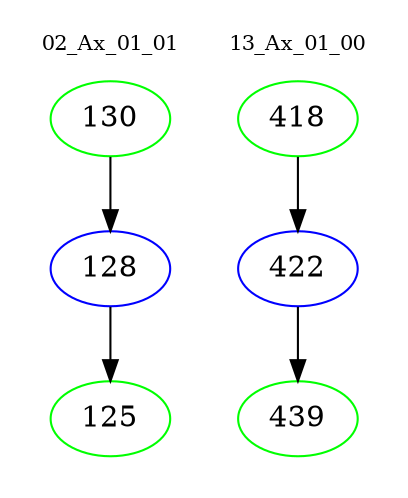 digraph{
subgraph cluster_0 {
color = white
label = "02_Ax_01_01";
fontsize=10;
T0_130 [label="130", color="green"]
T0_130 -> T0_128 [color="black"]
T0_128 [label="128", color="blue"]
T0_128 -> T0_125 [color="black"]
T0_125 [label="125", color="green"]
}
subgraph cluster_1 {
color = white
label = "13_Ax_01_00";
fontsize=10;
T1_418 [label="418", color="green"]
T1_418 -> T1_422 [color="black"]
T1_422 [label="422", color="blue"]
T1_422 -> T1_439 [color="black"]
T1_439 [label="439", color="green"]
}
}
